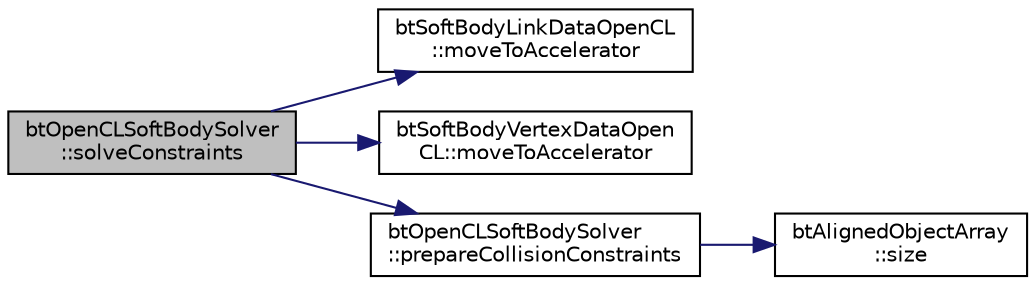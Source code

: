 digraph "btOpenCLSoftBodySolver::solveConstraints"
{
  edge [fontname="Helvetica",fontsize="10",labelfontname="Helvetica",labelfontsize="10"];
  node [fontname="Helvetica",fontsize="10",shape=record];
  rankdir="LR";
  Node1 [label="btOpenCLSoftBodySolver\l::solveConstraints",height=0.2,width=0.4,color="black", fillcolor="grey75", style="filled", fontcolor="black"];
  Node1 -> Node2 [color="midnightblue",fontsize="10",style="solid",fontname="Helvetica"];
  Node2 [label="btSoftBodyLinkDataOpenCL\l::moveToAccelerator",height=0.2,width=0.4,color="black", fillcolor="white", style="filled",URL="$classbt_soft_body_link_data_open_c_l.html#a6957608260f4a848712de1ad0b8f863f"];
  Node1 -> Node3 [color="midnightblue",fontsize="10",style="solid",fontname="Helvetica"];
  Node3 [label="btSoftBodyVertexDataOpen\lCL::moveToAccelerator",height=0.2,width=0.4,color="black", fillcolor="white", style="filled",URL="$classbt_soft_body_vertex_data_open_c_l.html#abd4012054faecf26669f00a04bfd6170"];
  Node1 -> Node4 [color="midnightblue",fontsize="10",style="solid",fontname="Helvetica"];
  Node4 [label="btOpenCLSoftBodySolver\l::prepareCollisionConstraints",height=0.2,width=0.4,color="black", fillcolor="white", style="filled",URL="$classbt_open_c_l_soft_body_solver.html#a4c04cb2b16b762c4768304218c664470"];
  Node4 -> Node5 [color="midnightblue",fontsize="10",style="solid",fontname="Helvetica"];
  Node5 [label="btAlignedObjectArray\l::size",height=0.2,width=0.4,color="black", fillcolor="white", style="filled",URL="$classbt_aligned_object_array.html#a6bdd14c7599ecb95e8d83dd5a715f9b7",tooltip="return the number of elements in the array "];
}
